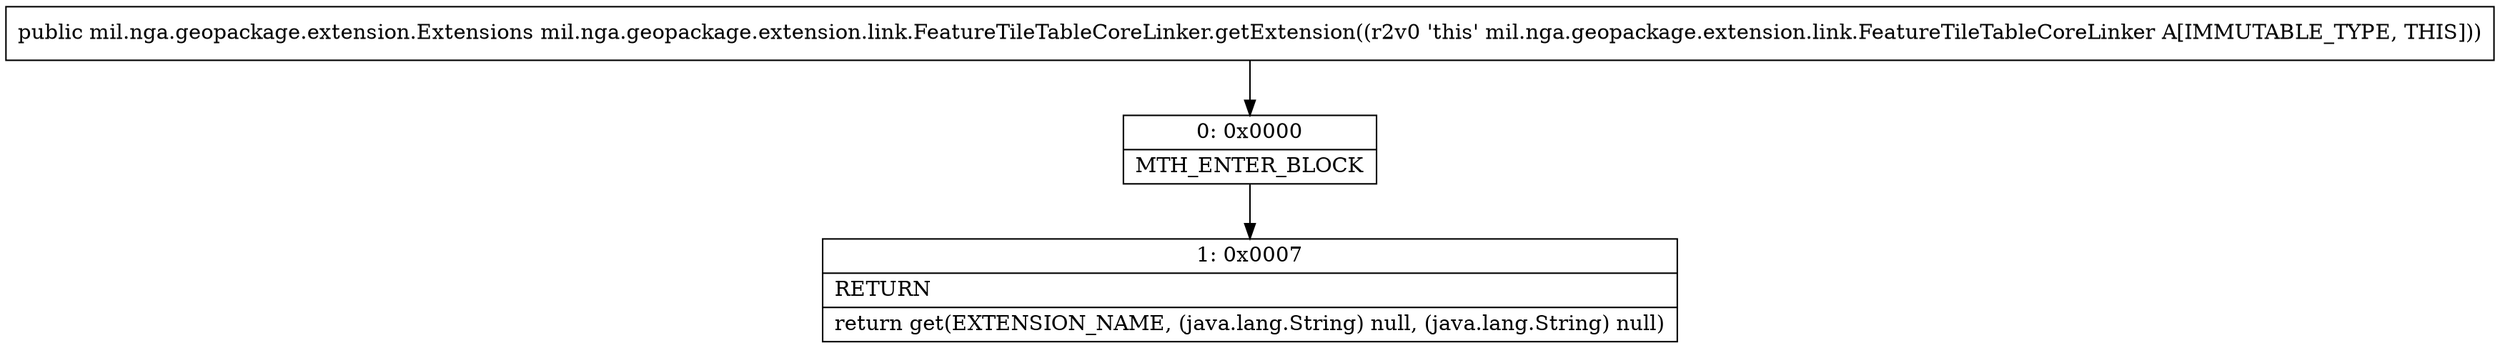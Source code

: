 digraph "CFG formil.nga.geopackage.extension.link.FeatureTileTableCoreLinker.getExtension()Lmil\/nga\/geopackage\/extension\/Extensions;" {
Node_0 [shape=record,label="{0\:\ 0x0000|MTH_ENTER_BLOCK\l}"];
Node_1 [shape=record,label="{1\:\ 0x0007|RETURN\l|return get(EXTENSION_NAME, (java.lang.String) null, (java.lang.String) null)\l}"];
MethodNode[shape=record,label="{public mil.nga.geopackage.extension.Extensions mil.nga.geopackage.extension.link.FeatureTileTableCoreLinker.getExtension((r2v0 'this' mil.nga.geopackage.extension.link.FeatureTileTableCoreLinker A[IMMUTABLE_TYPE, THIS])) }"];
MethodNode -> Node_0;
Node_0 -> Node_1;
}


